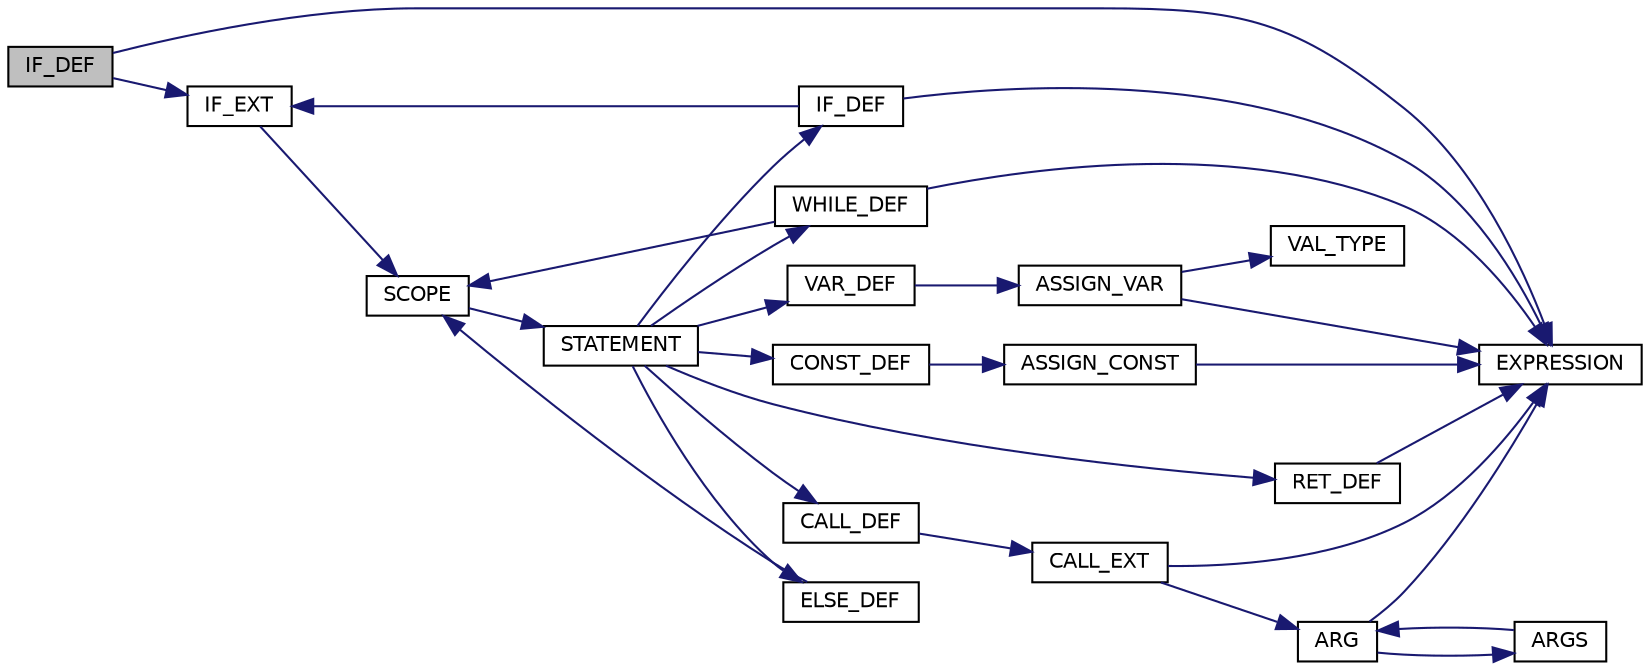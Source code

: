 digraph "IF_DEF"
{
 // LATEX_PDF_SIZE
  edge [fontname="Helvetica",fontsize="10",labelfontname="Helvetica",labelfontsize="10"];
  node [fontname="Helvetica",fontsize="10",shape=record];
  rankdir="LR";
  Node1 [label="IF_DEF",height=0.2,width=0.4,color="black", fillcolor="grey75", style="filled", fontcolor="black",tooltip="Processes if condition."];
  Node1 -> Node2 [color="midnightblue",fontsize="10",style="solid",fontname="Helvetica"];
  Node2 [label="EXPRESSION",height=0.2,width=0.4,color="black", fillcolor="white", style="filled",URL="$syntactic__analysis_8c.html#a38b7a13b9a5926c2c4b6af62cec86f85",tooltip="Function for processing another argument which is in queue."];
  Node1 -> Node3 [color="midnightblue",fontsize="10",style="solid",fontname="Helvetica"];
  Node3 [label="IF_EXT",height=0.2,width=0.4,color="black", fillcolor="white", style="filled",URL="$syntactic__analysis_8c.html#af131918ae0d8a1cc29cb2c8d6dc13aff",tooltip="Extended function for CALL_DEF()"];
  Node3 -> Node4 [color="midnightblue",fontsize="10",style="solid",fontname="Helvetica"];
  Node4 [label="SCOPE",height=0.2,width=0.4,color="black", fillcolor="white", style="filled",URL="$syntactic__analysis_8c.html#a7d21e9db61747d6734d9a7f27d33b4f4",tooltip="Function for determining the depth of infestation."];
  Node4 -> Node5 [color="midnightblue",fontsize="10",style="solid",fontname="Helvetica"];
  Node5 [label="STATEMENT",height=0.2,width=0.4,color="black", fillcolor="white", style="filled",URL="$syntactic__analysis_8c.html#a7eac9e4351cf87fecd3e9a66cf5f28d8",tooltip="Processes the commands, coditions, ..."];
  Node5 -> Node6 [color="midnightblue",fontsize="10",style="solid",fontname="Helvetica"];
  Node6 [label="CALL_DEF",height=0.2,width=0.4,color="black", fillcolor="white", style="filled",URL="$syntactic__analysis_8c.html#a2999c303cc3fb4692b7e96d9a22e9c03",tooltip="Processes calling functions, variables."];
  Node6 -> Node7 [color="midnightblue",fontsize="10",style="solid",fontname="Helvetica"];
  Node7 [label="CALL_EXT",height=0.2,width=0.4,color="black", fillcolor="white", style="filled",URL="$syntactic__analysis_8c.html#ade39708cf9c0a95b1e75a94b3982f1aa",tooltip="Extended function for CALL_DEF()"];
  Node7 -> Node8 [color="midnightblue",fontsize="10",style="solid",fontname="Helvetica"];
  Node8 [label="ARG",height=0.2,width=0.4,color="black", fillcolor="white", style="filled",URL="$syntactic__analysis_8c.html#a83f44b9d12d581ea924af4ba707819c3",tooltip="Function for processing argument of called function."];
  Node8 -> Node9 [color="midnightblue",fontsize="10",style="solid",fontname="Helvetica"];
  Node9 [label="ARGS",height=0.2,width=0.4,color="black", fillcolor="white", style="filled",URL="$syntactic__analysis_8c.html#a271ef1f0dc6a029b233bcb024b19b116",tooltip="Function for processing another argument which is in queue."];
  Node9 -> Node8 [color="midnightblue",fontsize="10",style="solid",fontname="Helvetica"];
  Node8 -> Node2 [color="midnightblue",fontsize="10",style="solid",fontname="Helvetica"];
  Node7 -> Node2 [color="midnightblue",fontsize="10",style="solid",fontname="Helvetica"];
  Node5 -> Node10 [color="midnightblue",fontsize="10",style="solid",fontname="Helvetica"];
  Node10 [label="CONST_DEF",height=0.2,width=0.4,color="black", fillcolor="white", style="filled",URL="$syntactic__analysis_8c.html#ab1c09d376532dc76198f8d2d6c729fef",tooltip="Processes command for constant declaration."];
  Node10 -> Node11 [color="midnightblue",fontsize="10",style="solid",fontname="Helvetica"];
  Node11 [label="ASSIGN_CONST",height=0.2,width=0.4,color="black", fillcolor="white", style="filled",URL="$syntactic__analysis_8c.html#aa1d8bc4c3095f3ba13e1fcc83038d948",tooltip="Processes assigning expresions to the constant."];
  Node11 -> Node2 [color="midnightblue",fontsize="10",style="solid",fontname="Helvetica"];
  Node5 -> Node12 [color="midnightblue",fontsize="10",style="solid",fontname="Helvetica"];
  Node12 [label="ELSE_DEF",height=0.2,width=0.4,color="black", fillcolor="white", style="filled",URL="$syntactic__analysis_8c.html#a047deda12297b3a39f2d50261fd7de70",tooltip="Processes else condition."];
  Node12 -> Node4 [color="midnightblue",fontsize="10",style="solid",fontname="Helvetica"];
  Node5 -> Node13 [color="midnightblue",fontsize="10",style="solid",fontname="Helvetica"];
  Node13 [label="IF_DEF",height=0.2,width=0.4,color="black", fillcolor="white", style="filled",URL="$syntactic__analysis_8c.html#ac9b33c13aa831335429748838739aef7",tooltip="Processes if condition."];
  Node13 -> Node2 [color="midnightblue",fontsize="10",style="solid",fontname="Helvetica"];
  Node13 -> Node3 [color="midnightblue",fontsize="10",style="solid",fontname="Helvetica"];
  Node5 -> Node14 [color="midnightblue",fontsize="10",style="solid",fontname="Helvetica"];
  Node14 [label="RET_DEF",height=0.2,width=0.4,color="black", fillcolor="white", style="filled",URL="$syntactic__analysis_8c.html#a1012bbb9f570627aabec5e3eda7c4993",tooltip="Processes return command."];
  Node14 -> Node2 [color="midnightblue",fontsize="10",style="solid",fontname="Helvetica"];
  Node5 -> Node15 [color="midnightblue",fontsize="10",style="solid",fontname="Helvetica"];
  Node15 [label="VAR_DEF",height=0.2,width=0.4,color="black", fillcolor="white", style="filled",URL="$syntactic__analysis_8c.html#a49c6186e8aee36246b52305756b7a017",tooltip="Processes command for variable declaration."];
  Node15 -> Node16 [color="midnightblue",fontsize="10",style="solid",fontname="Helvetica"];
  Node16 [label="ASSIGN_VAR",height=0.2,width=0.4,color="black", fillcolor="white", style="filled",URL="$syntactic__analysis_8c.html#a76e0ba812902123b4ec0d43c59c13c04",tooltip="Processes assigning expresions to the variable."];
  Node16 -> Node2 [color="midnightblue",fontsize="10",style="solid",fontname="Helvetica"];
  Node16 -> Node17 [color="midnightblue",fontsize="10",style="solid",fontname="Helvetica"];
  Node17 [label="VAL_TYPE",height=0.2,width=0.4,color="black", fillcolor="white", style="filled",URL="$syntactic__analysis_8c.html#aaef2bee27144c07c175bb36e4c28af9d",tooltip="Function for verifaction enabled data types (DATA TYPES)"];
  Node5 -> Node18 [color="midnightblue",fontsize="10",style="solid",fontname="Helvetica"];
  Node18 [label="WHILE_DEF",height=0.2,width=0.4,color="black", fillcolor="white", style="filled",URL="$syntactic__analysis_8c.html#a13efec100d0c39c874c413765ded4d10",tooltip="Processes while loop."];
  Node18 -> Node2 [color="midnightblue",fontsize="10",style="solid",fontname="Helvetica"];
  Node18 -> Node4 [color="midnightblue",fontsize="10",style="solid",fontname="Helvetica"];
}
